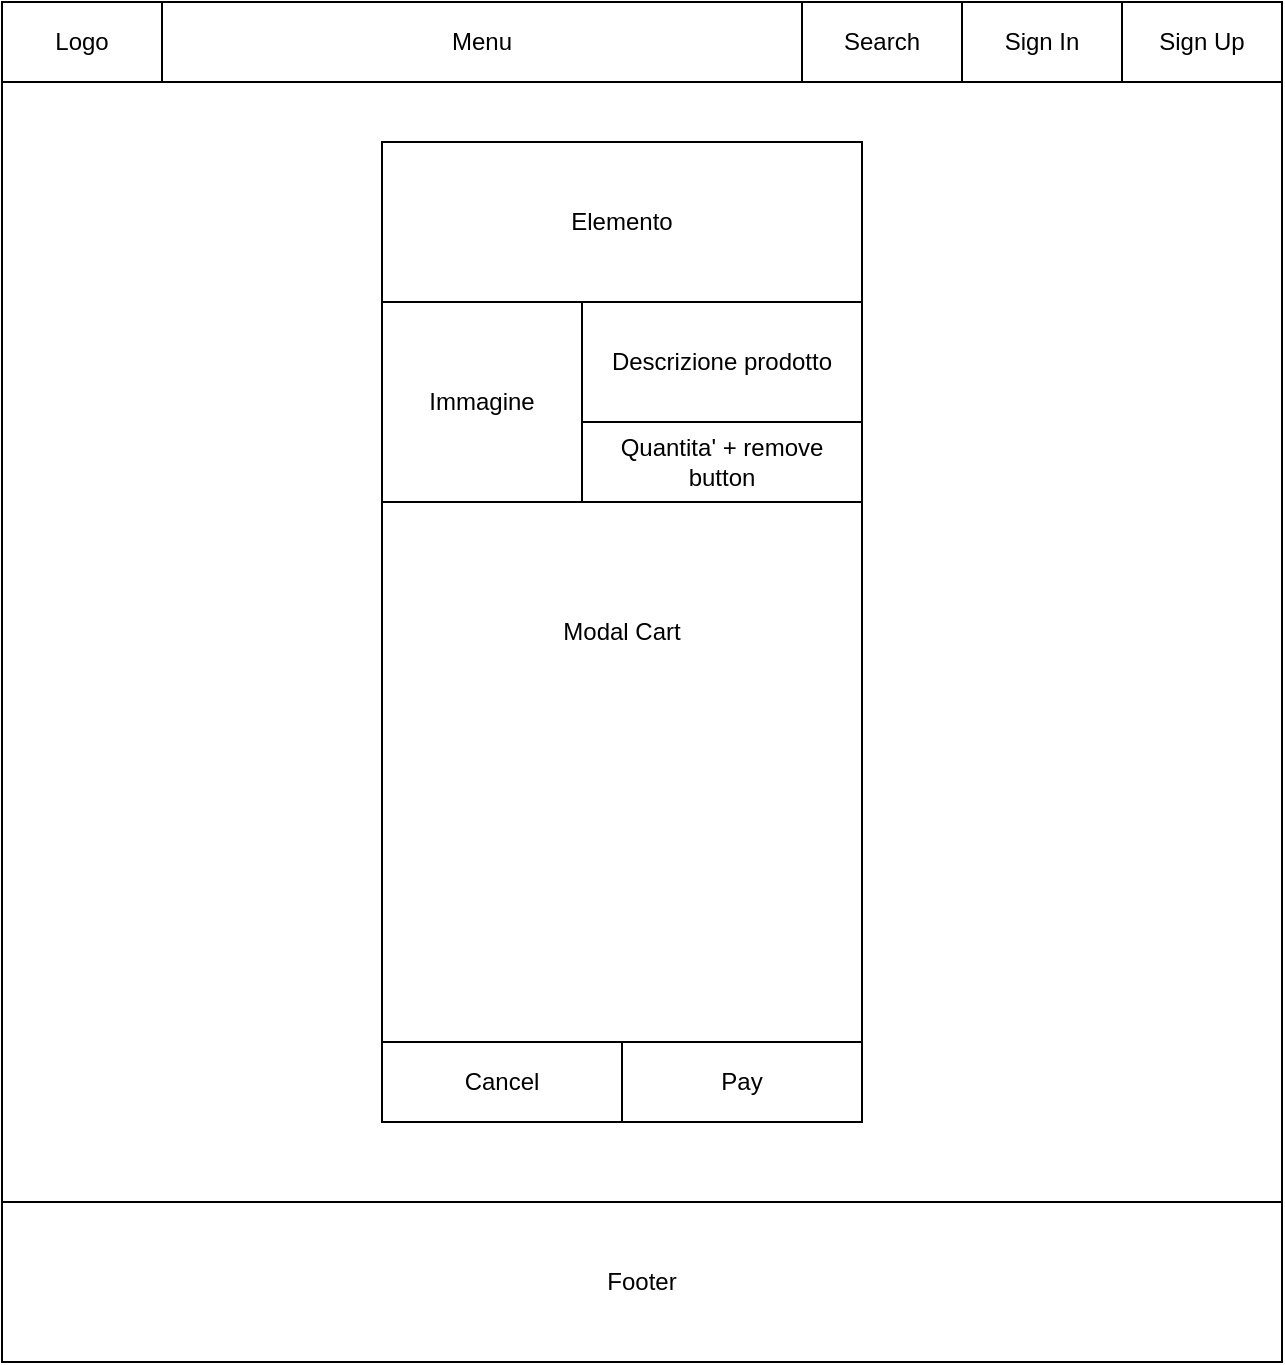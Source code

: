 <mxfile version="10.6.2" type="device"><diagram id="M87fMYYanFRHxAk16sxB" name="Page-1"><mxGraphModel dx="1394" dy="846" grid="1" gridSize="10" guides="1" tooltips="1" connect="1" arrows="1" fold="1" page="1" pageScale="1" pageWidth="827" pageHeight="1169" math="0" shadow="0"><root><mxCell id="0"/><mxCell id="1" parent="0"/><mxCell id="dBtcvZTlpM4b5QdfqvfM-1" value="" style="rounded=0;whiteSpace=wrap;html=1;" vertex="1" parent="1"><mxGeometry x="80" y="160" width="640" height="680" as="geometry"/></mxCell><mxCell id="dBtcvZTlpM4b5QdfqvfM-2" value="Menu" style="rounded=0;whiteSpace=wrap;html=1;" vertex="1" parent="1"><mxGeometry x="160" y="160" width="320" height="40" as="geometry"/></mxCell><mxCell id="dBtcvZTlpM4b5QdfqvfM-3" value="Logo" style="rounded=0;whiteSpace=wrap;html=1;" vertex="1" parent="1"><mxGeometry x="80" y="160" width="80" height="40" as="geometry"/></mxCell><mxCell id="dBtcvZTlpM4b5QdfqvfM-4" value="Sign In" style="rounded=0;whiteSpace=wrap;html=1;" vertex="1" parent="1"><mxGeometry x="560" y="160" width="80" height="40" as="geometry"/></mxCell><mxCell id="dBtcvZTlpM4b5QdfqvfM-5" value="Sign Up&lt;br&gt;" style="rounded=0;whiteSpace=wrap;html=1;" vertex="1" parent="1"><mxGeometry x="640" y="160" width="80" height="40" as="geometry"/></mxCell><mxCell id="dBtcvZTlpM4b5QdfqvfM-8" value="Search" style="rounded=0;whiteSpace=wrap;html=1;" vertex="1" parent="1"><mxGeometry x="480" y="160" width="80" height="40" as="geometry"/></mxCell><mxCell id="dBtcvZTlpM4b5QdfqvfM-13" value="Footer" style="rounded=0;whiteSpace=wrap;html=1;" vertex="1" parent="1"><mxGeometry x="80" y="760" width="640" height="80" as="geometry"/></mxCell><mxCell id="dBtcvZTlpM4b5QdfqvfM-22" value="Modal Cart" style="rounded=0;whiteSpace=wrap;html=1;" vertex="1" parent="1"><mxGeometry x="270" y="230" width="240" height="490" as="geometry"/></mxCell><mxCell id="dBtcvZTlpM4b5QdfqvfM-23" value="Elemento" style="rounded=0;whiteSpace=wrap;html=1;" vertex="1" parent="1"><mxGeometry x="270" y="230" width="240" height="80" as="geometry"/></mxCell><mxCell id="dBtcvZTlpM4b5QdfqvfM-24" value="" style="rounded=0;whiteSpace=wrap;html=1;" vertex="1" parent="1"><mxGeometry x="270" y="310" width="240" height="80" as="geometry"/></mxCell><mxCell id="dBtcvZTlpM4b5QdfqvfM-25" value="Immagine" style="rounded=0;whiteSpace=wrap;html=1;" vertex="1" parent="1"><mxGeometry x="270" y="310" width="100" height="100" as="geometry"/></mxCell><mxCell id="dBtcvZTlpM4b5QdfqvfM-26" value="Descrizione prodotto" style="rounded=0;whiteSpace=wrap;html=1;" vertex="1" parent="1"><mxGeometry x="370" y="310" width="140" height="60" as="geometry"/></mxCell><mxCell id="dBtcvZTlpM4b5QdfqvfM-27" value="Quantita' + remove button" style="rounded=0;whiteSpace=wrap;html=1;" vertex="1" parent="1"><mxGeometry x="370" y="370" width="140" height="40" as="geometry"/></mxCell><mxCell id="dBtcvZTlpM4b5QdfqvfM-28" value="Cancel" style="rounded=0;whiteSpace=wrap;html=1;" vertex="1" parent="1"><mxGeometry x="270" y="680" width="120" height="40" as="geometry"/></mxCell><mxCell id="dBtcvZTlpM4b5QdfqvfM-30" value="Pay" style="rounded=0;whiteSpace=wrap;html=1;" vertex="1" parent="1"><mxGeometry x="390" y="680" width="120" height="40" as="geometry"/></mxCell></root></mxGraphModel></diagram></mxfile>